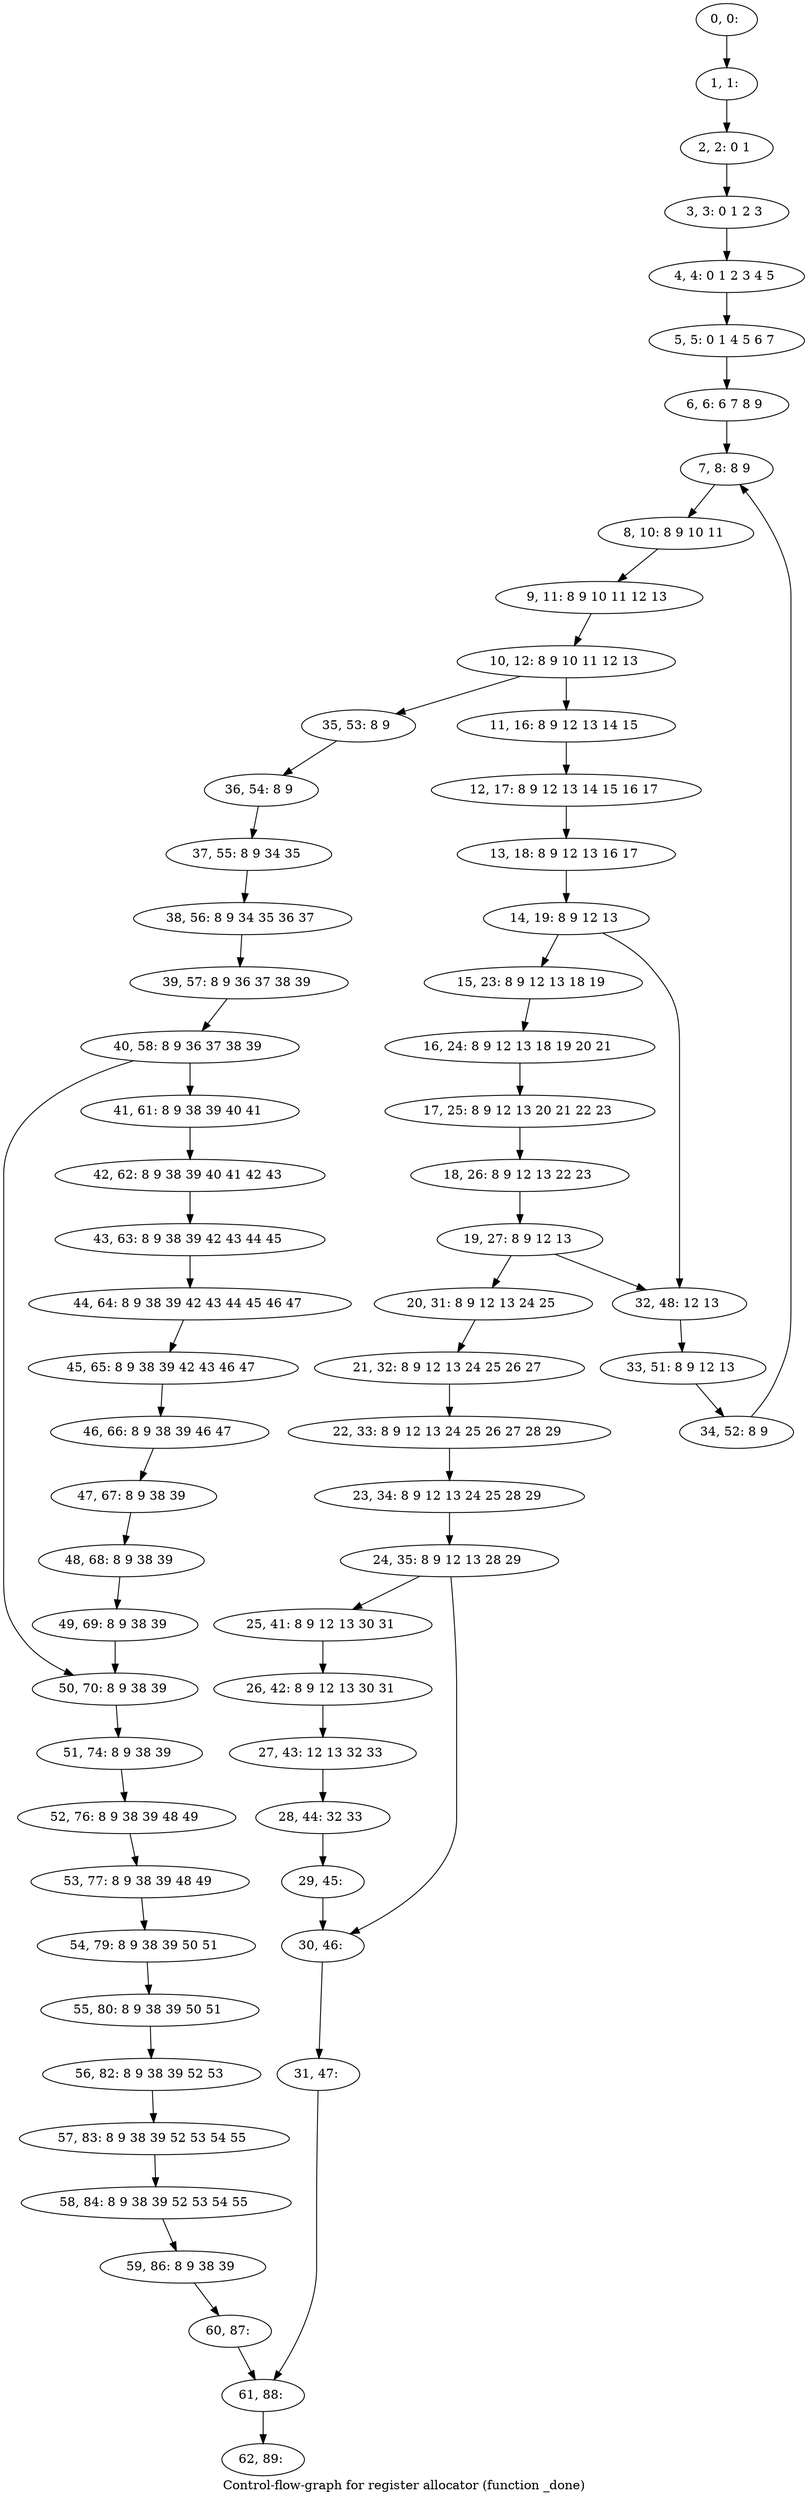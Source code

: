 digraph G {
graph [label="Control-flow-graph for register allocator (function _done)"]
0[label="0, 0: "];
1[label="1, 1: "];
2[label="2, 2: 0 1 "];
3[label="3, 3: 0 1 2 3 "];
4[label="4, 4: 0 1 2 3 4 5 "];
5[label="5, 5: 0 1 4 5 6 7 "];
6[label="6, 6: 6 7 8 9 "];
7[label="7, 8: 8 9 "];
8[label="8, 10: 8 9 10 11 "];
9[label="9, 11: 8 9 10 11 12 13 "];
10[label="10, 12: 8 9 10 11 12 13 "];
11[label="11, 16: 8 9 12 13 14 15 "];
12[label="12, 17: 8 9 12 13 14 15 16 17 "];
13[label="13, 18: 8 9 12 13 16 17 "];
14[label="14, 19: 8 9 12 13 "];
15[label="15, 23: 8 9 12 13 18 19 "];
16[label="16, 24: 8 9 12 13 18 19 20 21 "];
17[label="17, 25: 8 9 12 13 20 21 22 23 "];
18[label="18, 26: 8 9 12 13 22 23 "];
19[label="19, 27: 8 9 12 13 "];
20[label="20, 31: 8 9 12 13 24 25 "];
21[label="21, 32: 8 9 12 13 24 25 26 27 "];
22[label="22, 33: 8 9 12 13 24 25 26 27 28 29 "];
23[label="23, 34: 8 9 12 13 24 25 28 29 "];
24[label="24, 35: 8 9 12 13 28 29 "];
25[label="25, 41: 8 9 12 13 30 31 "];
26[label="26, 42: 8 9 12 13 30 31 "];
27[label="27, 43: 12 13 32 33 "];
28[label="28, 44: 32 33 "];
29[label="29, 45: "];
30[label="30, 46: "];
31[label="31, 47: "];
32[label="32, 48: 12 13 "];
33[label="33, 51: 8 9 12 13 "];
34[label="34, 52: 8 9 "];
35[label="35, 53: 8 9 "];
36[label="36, 54: 8 9 "];
37[label="37, 55: 8 9 34 35 "];
38[label="38, 56: 8 9 34 35 36 37 "];
39[label="39, 57: 8 9 36 37 38 39 "];
40[label="40, 58: 8 9 36 37 38 39 "];
41[label="41, 61: 8 9 38 39 40 41 "];
42[label="42, 62: 8 9 38 39 40 41 42 43 "];
43[label="43, 63: 8 9 38 39 42 43 44 45 "];
44[label="44, 64: 8 9 38 39 42 43 44 45 46 47 "];
45[label="45, 65: 8 9 38 39 42 43 46 47 "];
46[label="46, 66: 8 9 38 39 46 47 "];
47[label="47, 67: 8 9 38 39 "];
48[label="48, 68: 8 9 38 39 "];
49[label="49, 69: 8 9 38 39 "];
50[label="50, 70: 8 9 38 39 "];
51[label="51, 74: 8 9 38 39 "];
52[label="52, 76: 8 9 38 39 48 49 "];
53[label="53, 77: 8 9 38 39 48 49 "];
54[label="54, 79: 8 9 38 39 50 51 "];
55[label="55, 80: 8 9 38 39 50 51 "];
56[label="56, 82: 8 9 38 39 52 53 "];
57[label="57, 83: 8 9 38 39 52 53 54 55 "];
58[label="58, 84: 8 9 38 39 52 53 54 55 "];
59[label="59, 86: 8 9 38 39 "];
60[label="60, 87: "];
61[label="61, 88: "];
62[label="62, 89: "];
0->1 ;
1->2 ;
2->3 ;
3->4 ;
4->5 ;
5->6 ;
6->7 ;
7->8 ;
8->9 ;
9->10 ;
10->11 ;
10->35 ;
11->12 ;
12->13 ;
13->14 ;
14->15 ;
14->32 ;
15->16 ;
16->17 ;
17->18 ;
18->19 ;
19->20 ;
19->32 ;
20->21 ;
21->22 ;
22->23 ;
23->24 ;
24->25 ;
24->30 ;
25->26 ;
26->27 ;
27->28 ;
28->29 ;
29->30 ;
30->31 ;
31->61 ;
32->33 ;
33->34 ;
34->7 ;
35->36 ;
36->37 ;
37->38 ;
38->39 ;
39->40 ;
40->41 ;
40->50 ;
41->42 ;
42->43 ;
43->44 ;
44->45 ;
45->46 ;
46->47 ;
47->48 ;
48->49 ;
49->50 ;
50->51 ;
51->52 ;
52->53 ;
53->54 ;
54->55 ;
55->56 ;
56->57 ;
57->58 ;
58->59 ;
59->60 ;
60->61 ;
61->62 ;
}
